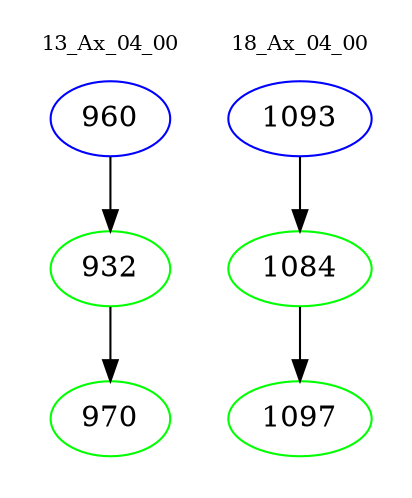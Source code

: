 digraph{
subgraph cluster_0 {
color = white
label = "13_Ax_04_00";
fontsize=10;
T0_960 [label="960", color="blue"]
T0_960 -> T0_932 [color="black"]
T0_932 [label="932", color="green"]
T0_932 -> T0_970 [color="black"]
T0_970 [label="970", color="green"]
}
subgraph cluster_1 {
color = white
label = "18_Ax_04_00";
fontsize=10;
T1_1093 [label="1093", color="blue"]
T1_1093 -> T1_1084 [color="black"]
T1_1084 [label="1084", color="green"]
T1_1084 -> T1_1097 [color="black"]
T1_1097 [label="1097", color="green"]
}
}
